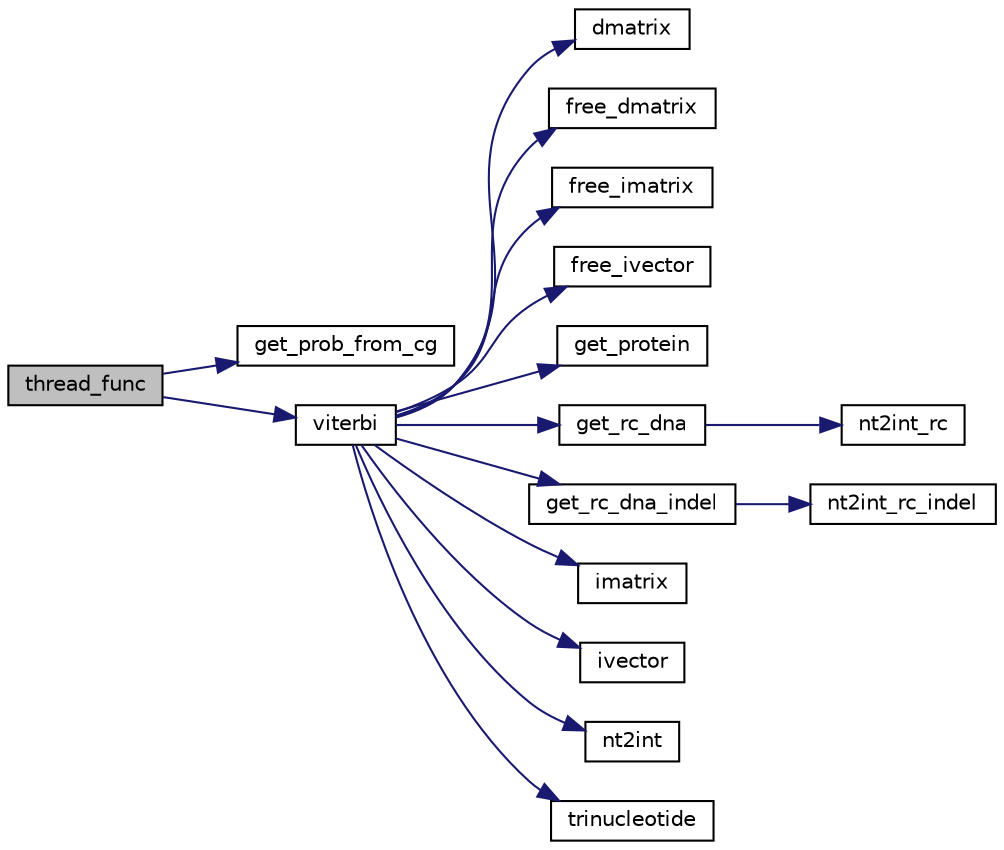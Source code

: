 digraph "thread_func"
{
 // LATEX_PDF_SIZE
  edge [fontname="Helvetica",fontsize="10",labelfontname="Helvetica",labelfontsize="10"];
  node [fontname="Helvetica",fontsize="10",shape=record];
  rankdir="LR";
  Node1 [label="thread_func",height=0.2,width=0.4,color="black", fillcolor="grey75", style="filled", fontcolor="black",tooltip=" "];
  Node1 -> Node2 [color="midnightblue",fontsize="10",style="solid",fontname="Helvetica"];
  Node2 [label="get_prob_from_cg",height=0.2,width=0.4,color="black", fillcolor="white", style="filled",URL="$hmm_8h.html#aa5d13d79b8ed4466bcacfcc4184ee399",tooltip=" "];
  Node1 -> Node3 [color="midnightblue",fontsize="10",style="solid",fontname="Helvetica"];
  Node3 [label="viterbi",height=0.2,width=0.4,color="black", fillcolor="white", style="filled",URL="$hmm_8h.html#ad5256334c4b449b8ed86f428fc0c7a36",tooltip=" "];
  Node3 -> Node4 [color="midnightblue",fontsize="10",style="solid",fontname="Helvetica"];
  Node4 [label="dmatrix",height=0.2,width=0.4,color="black", fillcolor="white", style="filled",URL="$util__lib_8c.html#abda1f5b59156796bbd775359d171d921",tooltip=" "];
  Node3 -> Node5 [color="midnightblue",fontsize="10",style="solid",fontname="Helvetica"];
  Node5 [label="free_dmatrix",height=0.2,width=0.4,color="black", fillcolor="white", style="filled",URL="$util__lib_8c.html#a314ff0abb6d5444bd2037acbede4f0ed",tooltip=" "];
  Node3 -> Node6 [color="midnightblue",fontsize="10",style="solid",fontname="Helvetica"];
  Node6 [label="free_imatrix",height=0.2,width=0.4,color="black", fillcolor="white", style="filled",URL="$util__lib_8c.html#af6b81a4eebc7d8772422bfdd05f5834e",tooltip=" "];
  Node3 -> Node7 [color="midnightblue",fontsize="10",style="solid",fontname="Helvetica"];
  Node7 [label="free_ivector",height=0.2,width=0.4,color="black", fillcolor="white", style="filled",URL="$util__lib_8c.html#afd89b5e675116707ce66556b376bc41a",tooltip=" "];
  Node3 -> Node8 [color="midnightblue",fontsize="10",style="solid",fontname="Helvetica"];
  Node8 [label="get_protein",height=0.2,width=0.4,color="black", fillcolor="white", style="filled",URL="$hmm_8h.html#a66ceabacbfe397e6d70025814a0c3882",tooltip=" "];
  Node3 -> Node9 [color="midnightblue",fontsize="10",style="solid",fontname="Helvetica"];
  Node9 [label="get_rc_dna",height=0.2,width=0.4,color="black", fillcolor="white", style="filled",URL="$hmm_8h.html#a4bb170d07b8af8e326242f06b922bd80",tooltip=" "];
  Node9 -> Node10 [color="midnightblue",fontsize="10",style="solid",fontname="Helvetica"];
  Node10 [label="nt2int_rc",height=0.2,width=0.4,color="black", fillcolor="white", style="filled",URL="$util__lib_8c.html#a463ba3bb94808100d5c8d9ffea2a3728",tooltip=" "];
  Node3 -> Node11 [color="midnightblue",fontsize="10",style="solid",fontname="Helvetica"];
  Node11 [label="get_rc_dna_indel",height=0.2,width=0.4,color="black", fillcolor="white", style="filled",URL="$util__lib_8c.html#ace3dceb07b9556e404f8eedde73e4d61",tooltip=" "];
  Node11 -> Node12 [color="midnightblue",fontsize="10",style="solid",fontname="Helvetica"];
  Node12 [label="nt2int_rc_indel",height=0.2,width=0.4,color="black", fillcolor="white", style="filled",URL="$util__lib_8c.html#a2952b88dfbbdb0fe37929e128a771855",tooltip=" "];
  Node3 -> Node13 [color="midnightblue",fontsize="10",style="solid",fontname="Helvetica"];
  Node13 [label="imatrix",height=0.2,width=0.4,color="black", fillcolor="white", style="filled",URL="$util__lib_8c.html#aa4be6d2998bec55044c271fea2ae7176",tooltip=" "];
  Node3 -> Node14 [color="midnightblue",fontsize="10",style="solid",fontname="Helvetica"];
  Node14 [label="ivector",height=0.2,width=0.4,color="black", fillcolor="white", style="filled",URL="$util__lib_8c.html#aacdd22a5bafdab2b445e84bbc01eb495",tooltip=" "];
  Node3 -> Node15 [color="midnightblue",fontsize="10",style="solid",fontname="Helvetica"];
  Node15 [label="nt2int",height=0.2,width=0.4,color="black", fillcolor="white", style="filled",URL="$util__lib_8c.html#a4de49e3fa34734f20dcd2443a8a4d535",tooltip=" "];
  Node3 -> Node16 [color="midnightblue",fontsize="10",style="solid",fontname="Helvetica"];
  Node16 [label="trinucleotide",height=0.2,width=0.4,color="black", fillcolor="white", style="filled",URL="$util__lib_8c.html#a6c3f6a6a60ce5b7eedea9fd18c377f6f",tooltip=" "];
}
